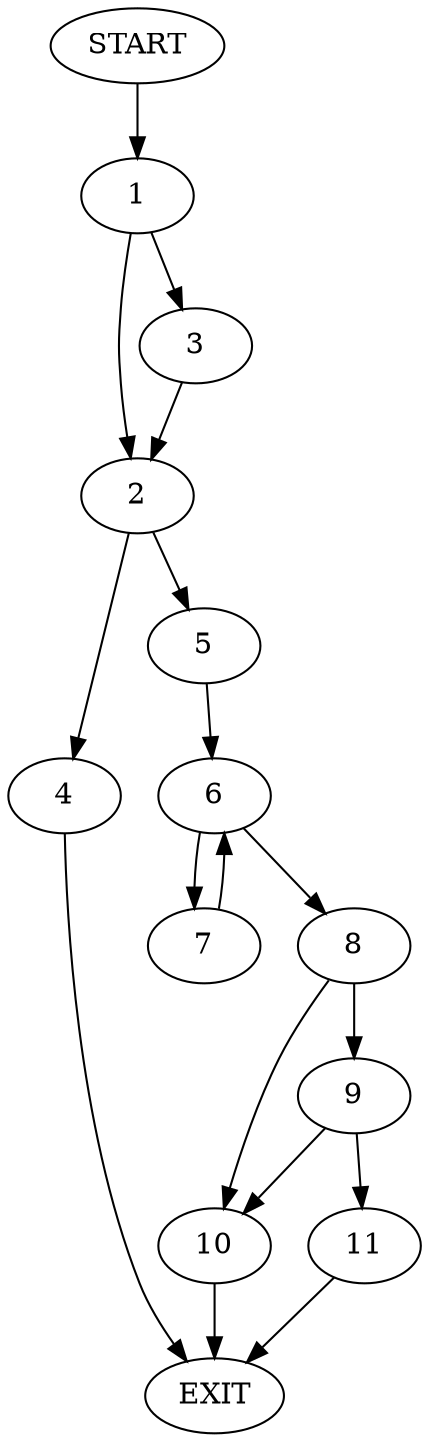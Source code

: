 digraph {
0 [label="START"]
12 [label="EXIT"]
0 -> 1
1 -> 2
1 -> 3
2 -> 4
2 -> 5
3 -> 2
4 -> 12
5 -> 6
6 -> 7
6 -> 8
7 -> 6
8 -> 9
8 -> 10
9 -> 11
9 -> 10
10 -> 12
11 -> 12
}
